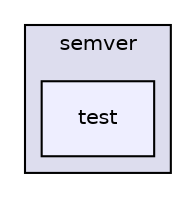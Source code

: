 digraph "gulp-src/node_modules/gulp-uglify/node_modules/gulp-util/node_modules/dateformat/node_modules/meow/node_modules/normalize-package-data/node_modules/semver/test" {
  compound=true
  node [ fontsize="10", fontname="Helvetica"];
  edge [ labelfontsize="10", labelfontname="Helvetica"];
  subgraph clusterdir_b6fa9c196160b0de72110d423a4d5405 {
    graph [ bgcolor="#ddddee", pencolor="black", label="semver" fontname="Helvetica", fontsize="10", URL="dir_b6fa9c196160b0de72110d423a4d5405.html"]
  dir_143b35b7a9ae33774e7ff168a0c7e13c [shape=box, label="test", style="filled", fillcolor="#eeeeff", pencolor="black", URL="dir_143b35b7a9ae33774e7ff168a0c7e13c.html"];
  }
}
